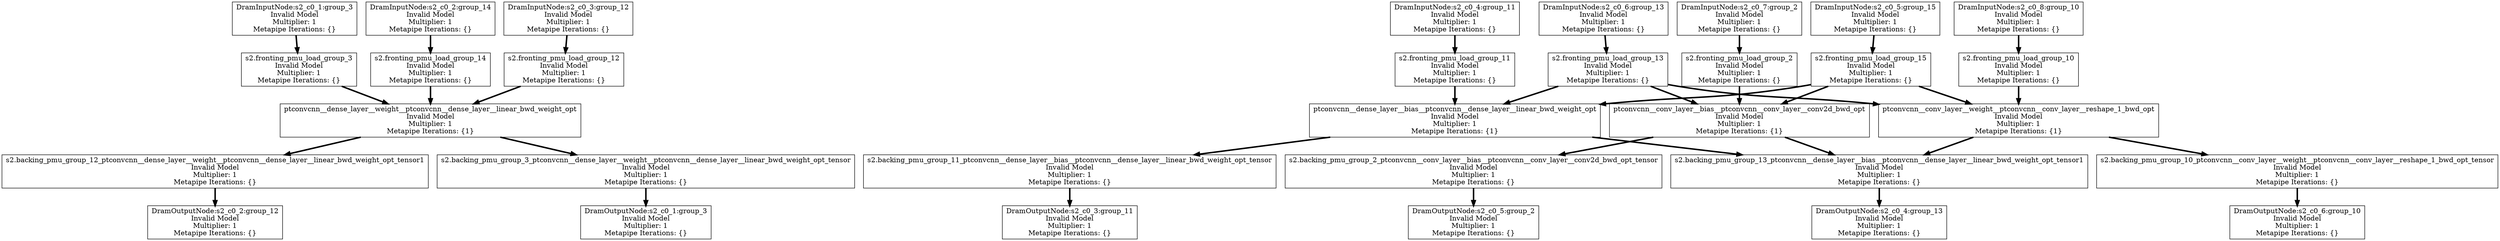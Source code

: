 digraph {
	node [shape=box]
	"0" [label= "ptconvcnn__dense_layer__weight__ptconvcnn__dense_layer__linear_bwd_weight_opt&#xA;Invalid Model&#xA;Multiplier: 1&#xA;Metapipe Iterations: {1}", tooltip= "ptconvcnn__dense_layer__weight__ptconvcnn__dense_layer__linear_bwd_weight_opt&#xA;Invalid Model&#xA;Multiplier: 1&#xA;Metapipe Iterations: {1}"];
	 "10"->"0" [color=black, penwidth=3 , tooltip="ExecGroup/vector"];
	 "11"->"0" [color=black, penwidth=3 , tooltip="ExecGroup/vector"];
	 "12"->"0" [color=black, penwidth=3 , tooltip="ExecGroup/vector"];
	"1" [label= "s2.backing_pmu_group_12_ptconvcnn__dense_layer__weight__ptconvcnn__dense_layer__linear_bwd_weight_opt_tensor1&#xA;Invalid Model&#xA;Multiplier: 1&#xA;Metapipe Iterations: {}", tooltip= "s2.backing_pmu_group_12_ptconvcnn__dense_layer__weight__ptconvcnn__dense_layer__linear_bwd_weight_opt_tensor1&#xA;Invalid Model&#xA;Multiplier: 1&#xA;Metapipe Iterations: {}"];
	 "0"->"1" [color=black, penwidth=3 , tooltip="ExecGroup/vector Iters: {1}"];
	"2" [label= "s2.backing_pmu_group_3_ptconvcnn__dense_layer__weight__ptconvcnn__dense_layer__linear_bwd_weight_opt_tensor&#xA;Invalid Model&#xA;Multiplier: 1&#xA;Metapipe Iterations: {}", tooltip= "s2.backing_pmu_group_3_ptconvcnn__dense_layer__weight__ptconvcnn__dense_layer__linear_bwd_weight_opt_tensor&#xA;Invalid Model&#xA;Multiplier: 1&#xA;Metapipe Iterations: {}"];
	 "0"->"2" [color=black, penwidth=3 , tooltip="ExecGroup/vector Iters: {1}"];
	"3" [label= "ptconvcnn__dense_layer__bias__ptconvcnn__dense_layer__linear_bwd_weight_opt&#xA;Invalid Model&#xA;Multiplier: 1&#xA;Metapipe Iterations: {1}", tooltip= "ptconvcnn__dense_layer__bias__ptconvcnn__dense_layer__linear_bwd_weight_opt&#xA;Invalid Model&#xA;Multiplier: 1&#xA;Metapipe Iterations: {1}"];
	 "13"->"3" [color=black, penwidth=3 , tooltip="ExecGroup/vector"];
	 "14"->"3" [color=black, penwidth=3 , tooltip="ExecGroup/vector"];
	 "15"->"3" [color=black, penwidth=3 , tooltip="ExecGroup/vector"];
	"4" [label= "s2.backing_pmu_group_13_ptconvcnn__dense_layer__bias__ptconvcnn__dense_layer__linear_bwd_weight_opt_tensor1&#xA;Invalid Model&#xA;Multiplier: 1&#xA;Metapipe Iterations: {}", tooltip= "s2.backing_pmu_group_13_ptconvcnn__dense_layer__bias__ptconvcnn__dense_layer__linear_bwd_weight_opt_tensor1&#xA;Invalid Model&#xA;Multiplier: 1&#xA;Metapipe Iterations: {}"];
	 "3"->"4" [color=black, penwidth=3 , tooltip="ExecGroup/vector Iters: {1}"];
	 "6"->"4" [color=black, penwidth=3 , tooltip="ExecGroup/vector Iters: {1}"];
	 "8"->"4" [color=black, penwidth=3 , tooltip="ExecGroup/vector Iters: {1}"];
	"5" [label= "s2.backing_pmu_group_11_ptconvcnn__dense_layer__bias__ptconvcnn__dense_layer__linear_bwd_weight_opt_tensor&#xA;Invalid Model&#xA;Multiplier: 1&#xA;Metapipe Iterations: {}", tooltip= "s2.backing_pmu_group_11_ptconvcnn__dense_layer__bias__ptconvcnn__dense_layer__linear_bwd_weight_opt_tensor&#xA;Invalid Model&#xA;Multiplier: 1&#xA;Metapipe Iterations: {}"];
	 "3"->"5" [color=black, penwidth=3 , tooltip="ExecGroup/vector Iters: {1}"];
	"6" [label= "ptconvcnn__conv_layer__bias__ptconvcnn__conv_layer__conv2d_bwd_opt&#xA;Invalid Model&#xA;Multiplier: 1&#xA;Metapipe Iterations: {1}", tooltip= "ptconvcnn__conv_layer__bias__ptconvcnn__conv_layer__conv2d_bwd_opt&#xA;Invalid Model&#xA;Multiplier: 1&#xA;Metapipe Iterations: {1}"];
	 "14"->"6" [color=black, penwidth=3 , tooltip="ExecGroup/vector"];
	 "15"->"6" [color=black, penwidth=3 , tooltip="ExecGroup/vector"];
	 "16"->"6" [color=black, penwidth=3 , tooltip="ExecGroup/vector"];
	"7" [label= "s2.backing_pmu_group_2_ptconvcnn__conv_layer__bias__ptconvcnn__conv_layer__conv2d_bwd_opt_tensor&#xA;Invalid Model&#xA;Multiplier: 1&#xA;Metapipe Iterations: {}", tooltip= "s2.backing_pmu_group_2_ptconvcnn__conv_layer__bias__ptconvcnn__conv_layer__conv2d_bwd_opt_tensor&#xA;Invalid Model&#xA;Multiplier: 1&#xA;Metapipe Iterations: {}"];
	 "6"->"7" [color=black, penwidth=3 , tooltip="ExecGroup/vector Iters: {1}"];
	"8" [label= "ptconvcnn__conv_layer__weight__ptconvcnn__conv_layer__reshape_1_bwd_opt&#xA;Invalid Model&#xA;Multiplier: 1&#xA;Metapipe Iterations: {1}", tooltip= "ptconvcnn__conv_layer__weight__ptconvcnn__conv_layer__reshape_1_bwd_opt&#xA;Invalid Model&#xA;Multiplier: 1&#xA;Metapipe Iterations: {1}"];
	 "14"->"8" [color=black, penwidth=3 , tooltip="ExecGroup/vector"];
	 "15"->"8" [color=black, penwidth=3 , tooltip="ExecGroup/vector"];
	 "17"->"8" [color=black, penwidth=3 , tooltip="ExecGroup/vector"];
	"9" [label= "s2.backing_pmu_group_10_ptconvcnn__conv_layer__weight__ptconvcnn__conv_layer__reshape_1_bwd_opt_tensor&#xA;Invalid Model&#xA;Multiplier: 1&#xA;Metapipe Iterations: {}", tooltip= "s2.backing_pmu_group_10_ptconvcnn__conv_layer__weight__ptconvcnn__conv_layer__reshape_1_bwd_opt_tensor&#xA;Invalid Model&#xA;Multiplier: 1&#xA;Metapipe Iterations: {}"];
	 "8"->"9" [color=black, penwidth=3 , tooltip="ExecGroup/vector Iters: {1}"];
	"10" [label= "s2.fronting_pmu_load_group_3&#xA;Invalid Model&#xA;Multiplier: 1&#xA;Metapipe Iterations: {}", tooltip= "s2.fronting_pmu_load_group_3&#xA;Invalid Model&#xA;Multiplier: 1&#xA;Metapipe Iterations: {}"];
	 "24"->"10" [color=black, penwidth=3 , tooltip="ExecGroup/vector"];
	"11" [label= "s2.fronting_pmu_load_group_14&#xA;Invalid Model&#xA;Multiplier: 1&#xA;Metapipe Iterations: {}", tooltip= "s2.fronting_pmu_load_group_14&#xA;Invalid Model&#xA;Multiplier: 1&#xA;Metapipe Iterations: {}"];
	 "25"->"11" [color=black, penwidth=3 , tooltip="ExecGroup/vector"];
	"12" [label= "s2.fronting_pmu_load_group_12&#xA;Invalid Model&#xA;Multiplier: 1&#xA;Metapipe Iterations: {}", tooltip= "s2.fronting_pmu_load_group_12&#xA;Invalid Model&#xA;Multiplier: 1&#xA;Metapipe Iterations: {}"];
	 "26"->"12" [color=black, penwidth=3 , tooltip="ExecGroup/vector"];
	"13" [label= "s2.fronting_pmu_load_group_11&#xA;Invalid Model&#xA;Multiplier: 1&#xA;Metapipe Iterations: {}", tooltip= "s2.fronting_pmu_load_group_11&#xA;Invalid Model&#xA;Multiplier: 1&#xA;Metapipe Iterations: {}"];
	 "27"->"13" [color=black, penwidth=3 , tooltip="ExecGroup/vector"];
	"14" [label= "s2.fronting_pmu_load_group_15&#xA;Invalid Model&#xA;Multiplier: 1&#xA;Metapipe Iterations: {}", tooltip= "s2.fronting_pmu_load_group_15&#xA;Invalid Model&#xA;Multiplier: 1&#xA;Metapipe Iterations: {}"];
	 "28"->"14" [color=black, penwidth=3 , tooltip="ExecGroup/vector"];
	"15" [label= "s2.fronting_pmu_load_group_13&#xA;Invalid Model&#xA;Multiplier: 1&#xA;Metapipe Iterations: {}", tooltip= "s2.fronting_pmu_load_group_13&#xA;Invalid Model&#xA;Multiplier: 1&#xA;Metapipe Iterations: {}"];
	 "29"->"15" [color=black, penwidth=3 , tooltip="ExecGroup/vector"];
	"16" [label= "s2.fronting_pmu_load_group_2&#xA;Invalid Model&#xA;Multiplier: 1&#xA;Metapipe Iterations: {}", tooltip= "s2.fronting_pmu_load_group_2&#xA;Invalid Model&#xA;Multiplier: 1&#xA;Metapipe Iterations: {}"];
	 "30"->"16" [color=black, penwidth=3 , tooltip="ExecGroup/vector"];
	"17" [label= "s2.fronting_pmu_load_group_10&#xA;Invalid Model&#xA;Multiplier: 1&#xA;Metapipe Iterations: {}", tooltip= "s2.fronting_pmu_load_group_10&#xA;Invalid Model&#xA;Multiplier: 1&#xA;Metapipe Iterations: {}"];
	 "31"->"17" [color=black, penwidth=3 , tooltip="ExecGroup/vector"];
	"18" [label= "DramOutputNode:s2_c0_1:group_3&#xA;Invalid Model&#xA;Multiplier: 1&#xA;Metapipe Iterations: {}", tooltip= "DramOutputNode:s2_c0_1:group_3&#xA;Invalid Model&#xA;Multiplier: 1&#xA;Metapipe Iterations: {}"];
	 "2"->"18" [color=black, penwidth=3 , tooltip="ExecGroup/vector"];
	"19" [label= "DramOutputNode:s2_c0_2:group_12&#xA;Invalid Model&#xA;Multiplier: 1&#xA;Metapipe Iterations: {}", tooltip= "DramOutputNode:s2_c0_2:group_12&#xA;Invalid Model&#xA;Multiplier: 1&#xA;Metapipe Iterations: {}"];
	 "1"->"19" [color=black, penwidth=3 , tooltip="ExecGroup/vector"];
	"20" [label= "DramOutputNode:s2_c0_3:group_11&#xA;Invalid Model&#xA;Multiplier: 1&#xA;Metapipe Iterations: {}", tooltip= "DramOutputNode:s2_c0_3:group_11&#xA;Invalid Model&#xA;Multiplier: 1&#xA;Metapipe Iterations: {}"];
	 "5"->"20" [color=black, penwidth=3 , tooltip="ExecGroup/vector"];
	"21" [label= "DramOutputNode:s2_c0_4:group_13&#xA;Invalid Model&#xA;Multiplier: 1&#xA;Metapipe Iterations: {}", tooltip= "DramOutputNode:s2_c0_4:group_13&#xA;Invalid Model&#xA;Multiplier: 1&#xA;Metapipe Iterations: {}"];
	 "4"->"21" [color=black, penwidth=3 , tooltip="ExecGroup/vector"];
	"22" [label= "DramOutputNode:s2_c0_5:group_2&#xA;Invalid Model&#xA;Multiplier: 1&#xA;Metapipe Iterations: {}", tooltip= "DramOutputNode:s2_c0_5:group_2&#xA;Invalid Model&#xA;Multiplier: 1&#xA;Metapipe Iterations: {}"];
	 "7"->"22" [color=black, penwidth=3 , tooltip="ExecGroup/vector"];
	"23" [label= "DramOutputNode:s2_c0_6:group_10&#xA;Invalid Model&#xA;Multiplier: 1&#xA;Metapipe Iterations: {}", tooltip= "DramOutputNode:s2_c0_6:group_10&#xA;Invalid Model&#xA;Multiplier: 1&#xA;Metapipe Iterations: {}"];
	 "9"->"23" [color=black, penwidth=3 , tooltip="ExecGroup/vector"];
	"24" [label= "DramInputNode:s2_c0_1:group_3&#xA;Invalid Model&#xA;Multiplier: 1&#xA;Metapipe Iterations: {}", tooltip= "DramInputNode:s2_c0_1:group_3&#xA;Invalid Model&#xA;Multiplier: 1&#xA;Metapipe Iterations: {}"];
	"25" [label= "DramInputNode:s2_c0_2:group_14&#xA;Invalid Model&#xA;Multiplier: 1&#xA;Metapipe Iterations: {}", tooltip= "DramInputNode:s2_c0_2:group_14&#xA;Invalid Model&#xA;Multiplier: 1&#xA;Metapipe Iterations: {}"];
	"26" [label= "DramInputNode:s2_c0_3:group_12&#xA;Invalid Model&#xA;Multiplier: 1&#xA;Metapipe Iterations: {}", tooltip= "DramInputNode:s2_c0_3:group_12&#xA;Invalid Model&#xA;Multiplier: 1&#xA;Metapipe Iterations: {}"];
	"27" [label= "DramInputNode:s2_c0_4:group_11&#xA;Invalid Model&#xA;Multiplier: 1&#xA;Metapipe Iterations: {}", tooltip= "DramInputNode:s2_c0_4:group_11&#xA;Invalid Model&#xA;Multiplier: 1&#xA;Metapipe Iterations: {}"];
	"28" [label= "DramInputNode:s2_c0_5:group_15&#xA;Invalid Model&#xA;Multiplier: 1&#xA;Metapipe Iterations: {}", tooltip= "DramInputNode:s2_c0_5:group_15&#xA;Invalid Model&#xA;Multiplier: 1&#xA;Metapipe Iterations: {}"];
	"29" [label= "DramInputNode:s2_c0_6:group_13&#xA;Invalid Model&#xA;Multiplier: 1&#xA;Metapipe Iterations: {}", tooltip= "DramInputNode:s2_c0_6:group_13&#xA;Invalid Model&#xA;Multiplier: 1&#xA;Metapipe Iterations: {}"];
	"30" [label= "DramInputNode:s2_c0_7:group_2&#xA;Invalid Model&#xA;Multiplier: 1&#xA;Metapipe Iterations: {}", tooltip= "DramInputNode:s2_c0_7:group_2&#xA;Invalid Model&#xA;Multiplier: 1&#xA;Metapipe Iterations: {}"];
	"31" [label= "DramInputNode:s2_c0_8:group_10&#xA;Invalid Model&#xA;Multiplier: 1&#xA;Metapipe Iterations: {}", tooltip= "DramInputNode:s2_c0_8:group_10&#xA;Invalid Model&#xA;Multiplier: 1&#xA;Metapipe Iterations: {}"];
}
